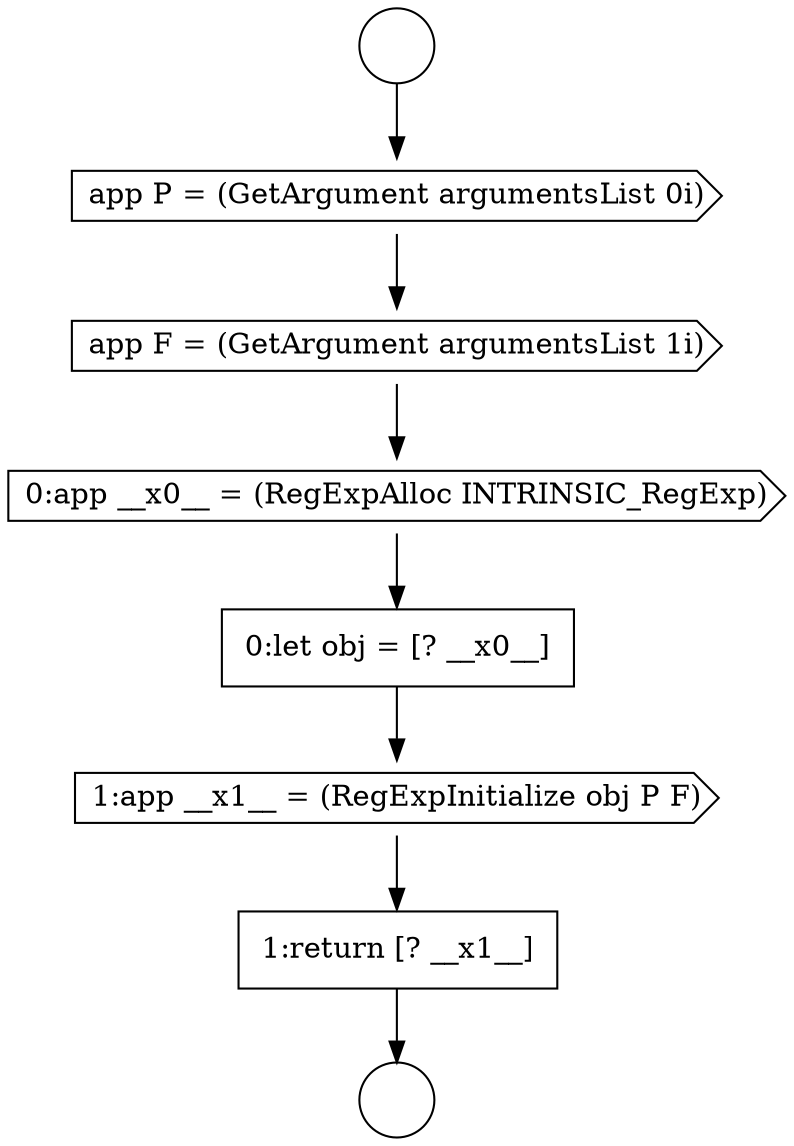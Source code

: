 digraph {
  node12614 [shape=cds, label=<<font color="black">app P = (GetArgument argumentsList 0i)</font>> color="black" fillcolor="white" style=filled]
  node12617 [shape=none, margin=0, label=<<font color="black">
    <table border="0" cellborder="1" cellspacing="0" cellpadding="10">
      <tr><td align="left">0:let obj = [? __x0__]</td></tr>
    </table>
  </font>> color="black" fillcolor="white" style=filled]
  node12613 [shape=circle label=" " color="black" fillcolor="white" style=filled]
  node12618 [shape=cds, label=<<font color="black">1:app __x1__ = (RegExpInitialize obj P F)</font>> color="black" fillcolor="white" style=filled]
  node12619 [shape=none, margin=0, label=<<font color="black">
    <table border="0" cellborder="1" cellspacing="0" cellpadding="10">
      <tr><td align="left">1:return [? __x1__]</td></tr>
    </table>
  </font>> color="black" fillcolor="white" style=filled]
  node12616 [shape=cds, label=<<font color="black">0:app __x0__ = (RegExpAlloc INTRINSIC_RegExp)</font>> color="black" fillcolor="white" style=filled]
  node12612 [shape=circle label=" " color="black" fillcolor="white" style=filled]
  node12615 [shape=cds, label=<<font color="black">app F = (GetArgument argumentsList 1i)</font>> color="black" fillcolor="white" style=filled]
  node12612 -> node12614 [ color="black"]
  node12614 -> node12615 [ color="black"]
  node12618 -> node12619 [ color="black"]
  node12619 -> node12613 [ color="black"]
  node12615 -> node12616 [ color="black"]
  node12616 -> node12617 [ color="black"]
  node12617 -> node12618 [ color="black"]
}
